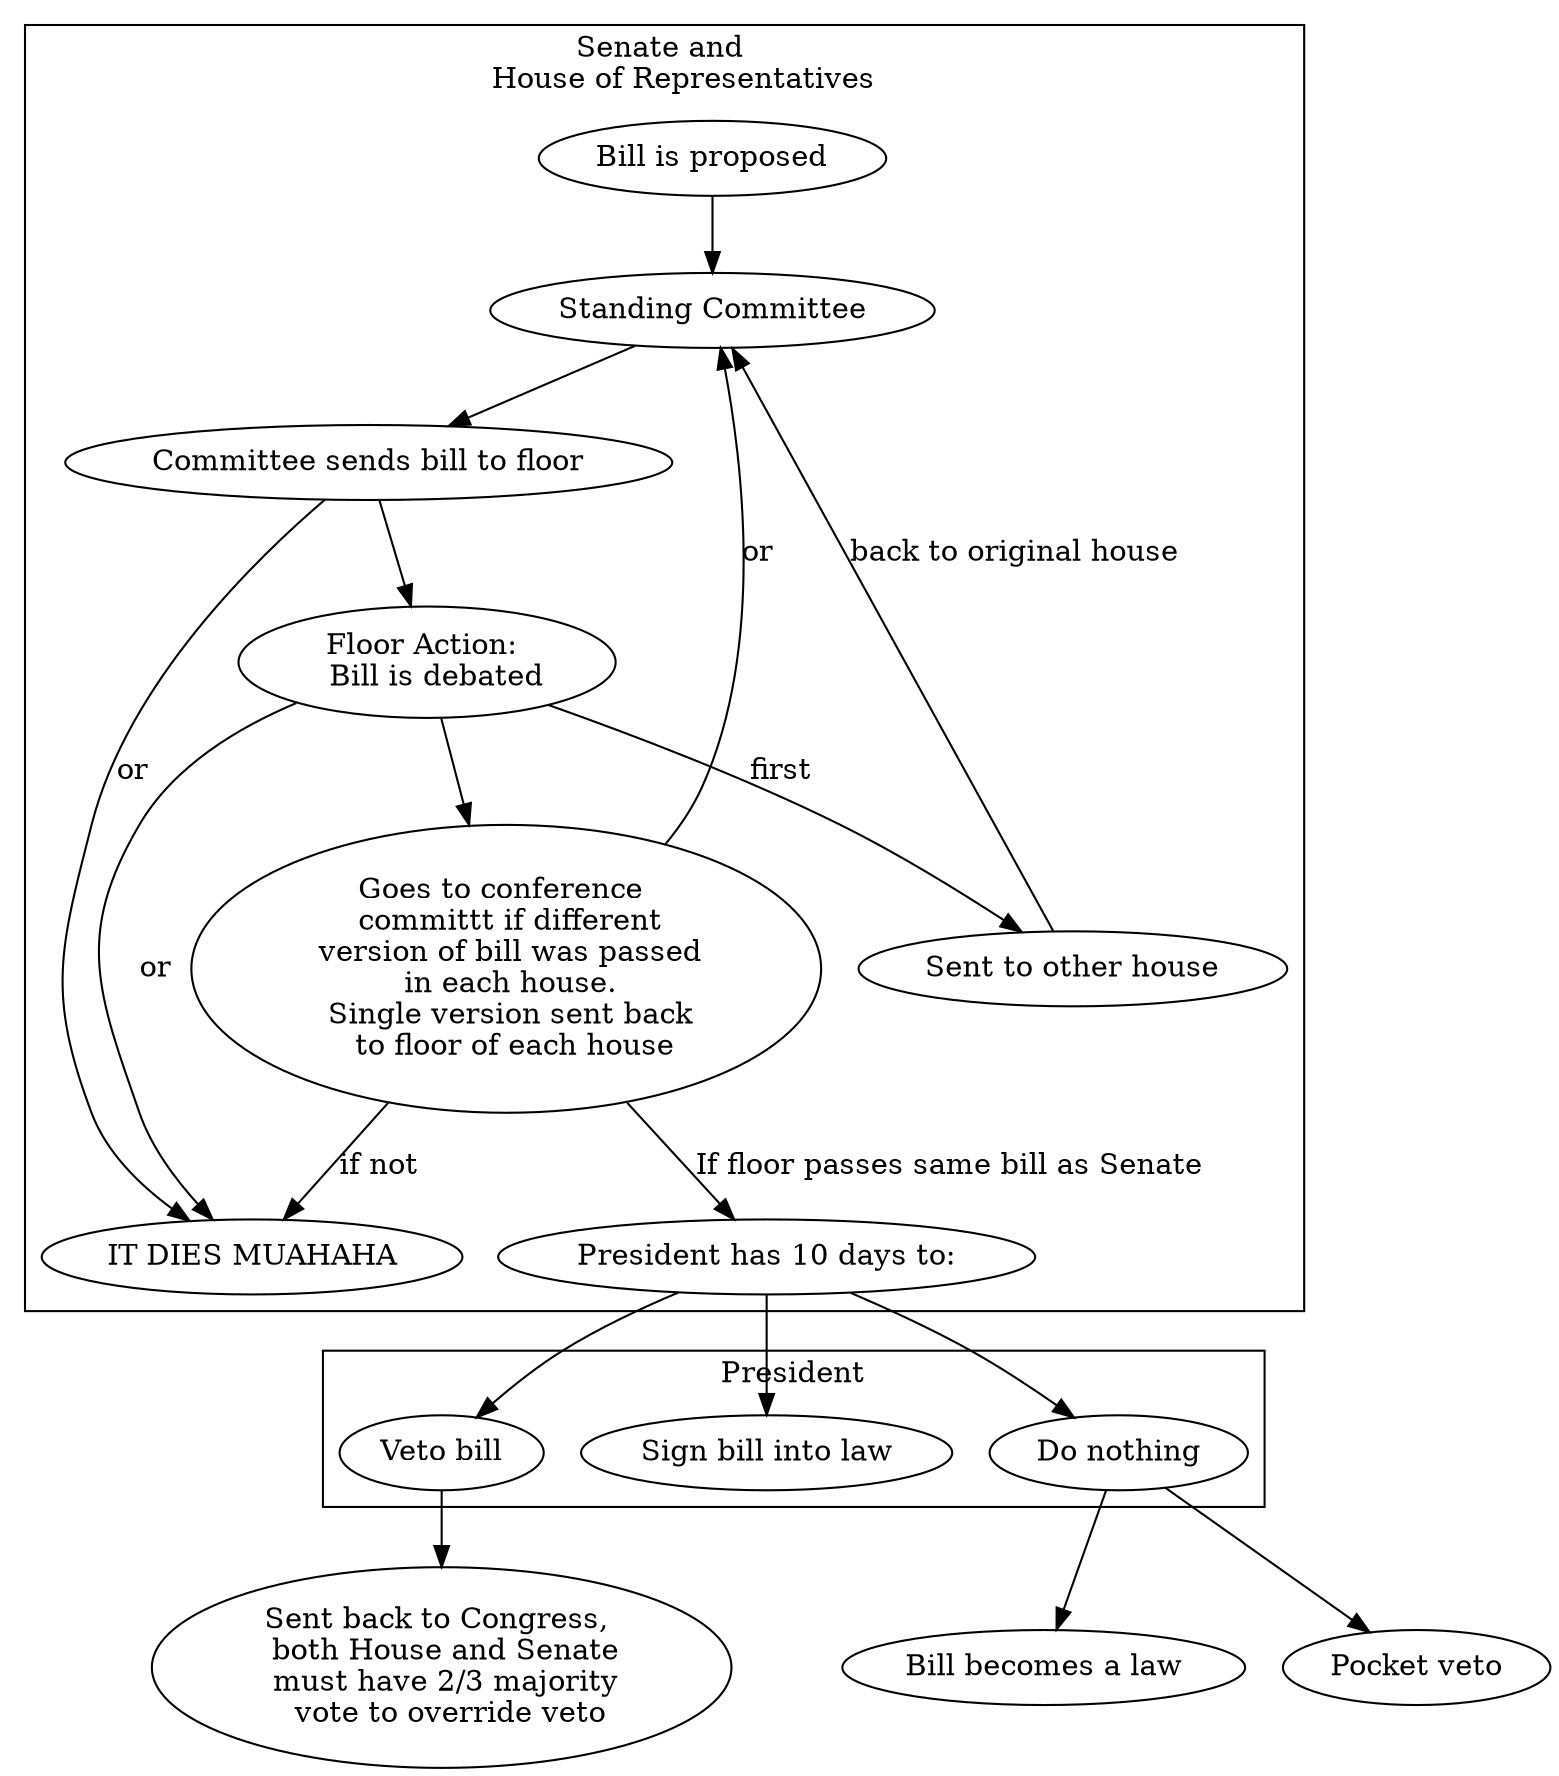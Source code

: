 digraph {
  subgraph cluster_0 {
    label="Senate and 
    House of Representatives";
    g -> a;
    a -> b;
    b -> c[label="or",weight="or"];
    b -> d;
    d -> i;
    d -> h[label="first",weight="first"];
    d -> c[label="or",weight="or"];
    h -> a[label="back to original house",weight="back to original house"];
    i -> j[label="If floor passes same bill as Senate",weight="If floor passes same bill as Senate"];
    i -> c[label="if not",weight="if not"];
    i -> a[label="or",weight="or"];
  }

  subgraph cluster_2 {
    label="President";
    j -> k;
    j -> l;
    j -> m;
  }

  k -> n;
  m -> o;
  m -> p;
  

  a [label="Standing Committee"];
  b [label="Committee sends bill to floor"];
  c [label="IT DIES MUAHAHA"];
  d [label="Floor Action: 
  Bill is debated"];
  g [label="Bill is proposed"];
  h [label="Sent to other house"];
  i [label="Goes to conference 
  committt if different 
  version of bill was passed 
  in each house. 
  Single version sent back 
  to floor of each house"];
  j [label="President has 10 days to:"];
  k [label="Veto bill"];
  l [label="Sign bill into law"];
  m [label="Do nothing"];
  n [label="Sent back to Congress, 
  both House and Senate 
  must have 2/3 majority 
  vote to override veto"];
  o [label="Bill becomes a law"];
  p [label="Pocket veto"];


  } 
